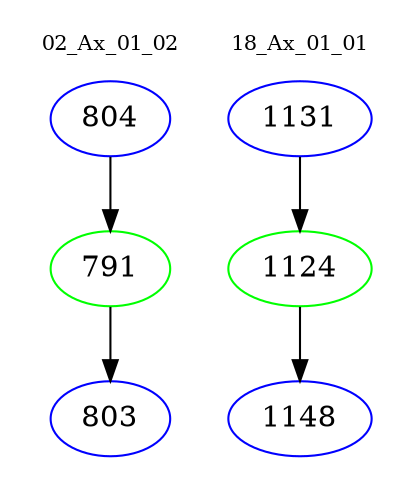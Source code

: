 digraph{
subgraph cluster_0 {
color = white
label = "02_Ax_01_02";
fontsize=10;
T0_804 [label="804", color="blue"]
T0_804 -> T0_791 [color="black"]
T0_791 [label="791", color="green"]
T0_791 -> T0_803 [color="black"]
T0_803 [label="803", color="blue"]
}
subgraph cluster_1 {
color = white
label = "18_Ax_01_01";
fontsize=10;
T1_1131 [label="1131", color="blue"]
T1_1131 -> T1_1124 [color="black"]
T1_1124 [label="1124", color="green"]
T1_1124 -> T1_1148 [color="black"]
T1_1148 [label="1148", color="blue"]
}
}
